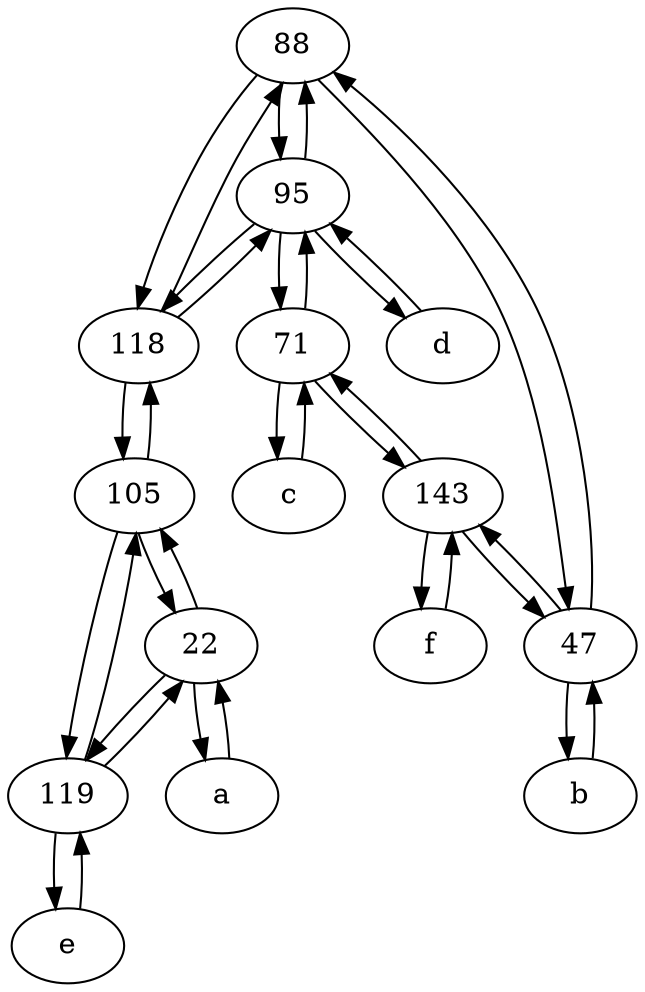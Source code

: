 digraph  {
	88;
	95;
	47;
	118;
	e [pos="30,50!"];
	f [pos="15,45!"];
	71;
	c [pos="20,10!"];
	105;
	119;
	d [pos="20,30!"];
	22;
	b [pos="50,20!"];
	a [pos="40,10!"];
	143;
	22 -> a;
	118 -> 95;
	95 -> 88;
	95 -> 118;
	71 -> c;
	c -> 71;
	88 -> 95;
	105 -> 119;
	d -> 95;
	118 -> 105;
	143 -> 71;
	a -> 22;
	71 -> 143;
	e -> 119;
	119 -> 22;
	f -> 143;
	95 -> d;
	47 -> 143;
	22 -> 105;
	b -> 47;
	47 -> b;
	22 -> 119;
	47 -> 88;
	105 -> 22;
	95 -> 71;
	119 -> 105;
	88 -> 118;
	88 -> 47;
	118 -> 88;
	119 -> e;
	71 -> 95;
	105 -> 118;
	143 -> f;
	143 -> 47;

	}